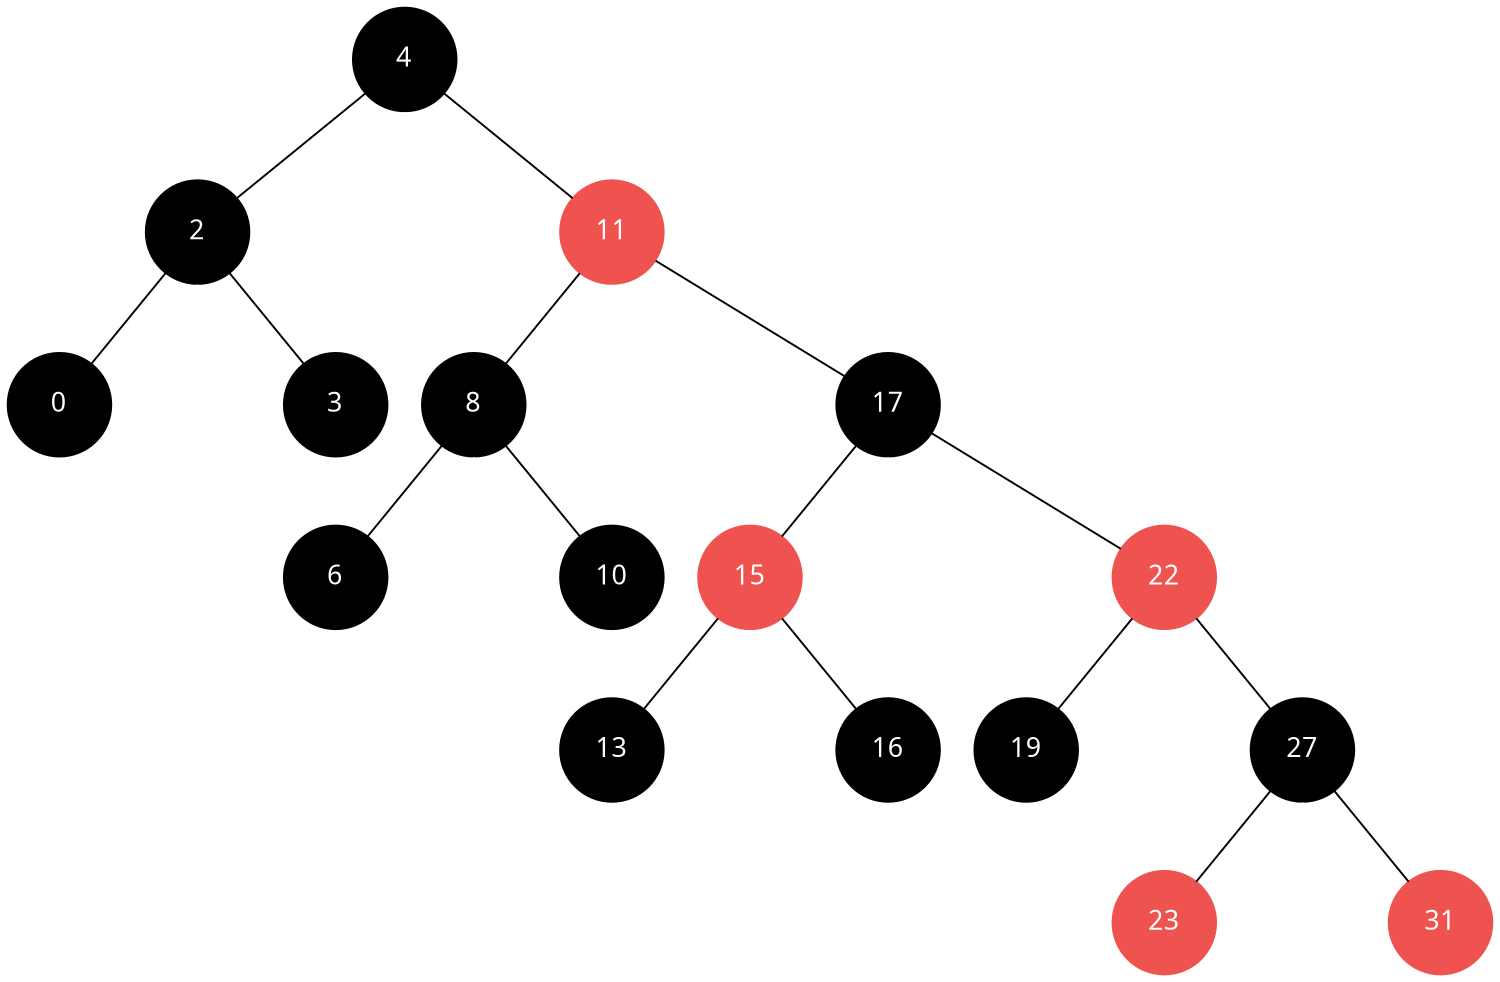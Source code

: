digraph {
size="10,10"
fontpath="/home/M/.fonts/"
	node [shape=circle]
	node [style=filled]
	node [color=black]
	node [fixedsize=true]
	node [height=0.75]
	node [width=0.75]
	node [fontcolor=white]
	node [fontname="Courier:Bold"]
	edge [arrowhead=none]
	edge [style=filled]
	edge [weight=10]
	edge [color=black]
	node [color=black]
	4
	edge [weight=10]
	edge [color=black]
	node [color=black]
	2
		4 -> 2
	edge [weight=100]
	edge [color=white]
	node [color=white]
	"[4"
		4 -> "[4"
	edge [weight=10]
	edge [color=black]
	node [color="#ef5350"]
	11
		4 -> 11
	edge [weight=10]
	edge [color=black]
	node [color=black]
	8
		11 -> 8
	edge [weight=100]
	edge [color=white]
	node [color=white]
	"[11"
		11 -> "[11"
	edge [weight=10]
	edge [color=black]
	node [color=black]
	17
		11 -> 17
	edge [weight=10]
	edge [color=black]
	node [color="#ef5350"]
	15
		17 -> 15
	edge [weight=100]
	edge [color=white]
	node [color=white]
	"[17"
		17 -> "[17"
	edge [weight=10]
	edge [color=black]
	node [color="#ef5350"]
	22
		17 -> 22
	edge [weight=10]
	edge [color=black]
	node [color=black]
	19
		22 -> 19
	edge [weight=100]
	edge [color=white]
	node [color=white]
	"[22"
		22 -> "[22"
	edge [weight=10]
	edge [color=black]
	node [color=black]
	27
		22 -> 27
	edge [weight=10]
	edge [color=black]
	node [color="#ef5350"]
	23
		27 -> 23
	edge [weight=100]
	edge [color=white]
	node [color=white]
	"[27"
		27 -> "[27"
	edge [weight=10]
	edge [color=black]
	node [color="#ef5350"]
	31
		27 -> 31
	edge [weight=10]
	edge [color=black]
	node [color=black]
	13
		15 -> 13
	edge [weight=100]
	edge [color=white]
	node [color=white]
	"[15"
		15 -> "[15"
	edge [weight=10]
	edge [color=black]
	node [color=black]
	16
		15 -> 16
	edge [weight=10]
	edge [color=black]
	node [color=black]
	6
		8 -> 6
	edge [weight=100]
	edge [color=white]
	node [color=white]
	"[8"
		8 -> "[8"
	edge [weight=10]
	edge [color=black]
	node [color=black]
	10
		8 -> 10
	edge [weight=10]
	edge [color=black]
	node [color=black]
	0
		2 -> 0
	edge [weight=100]
	edge [color=white]
	node [color=white]
	"[2"
		2 -> "[2"
	edge [weight=10]
	edge [color=black]
	node [color=black]
	3
		2 -> 3
}
